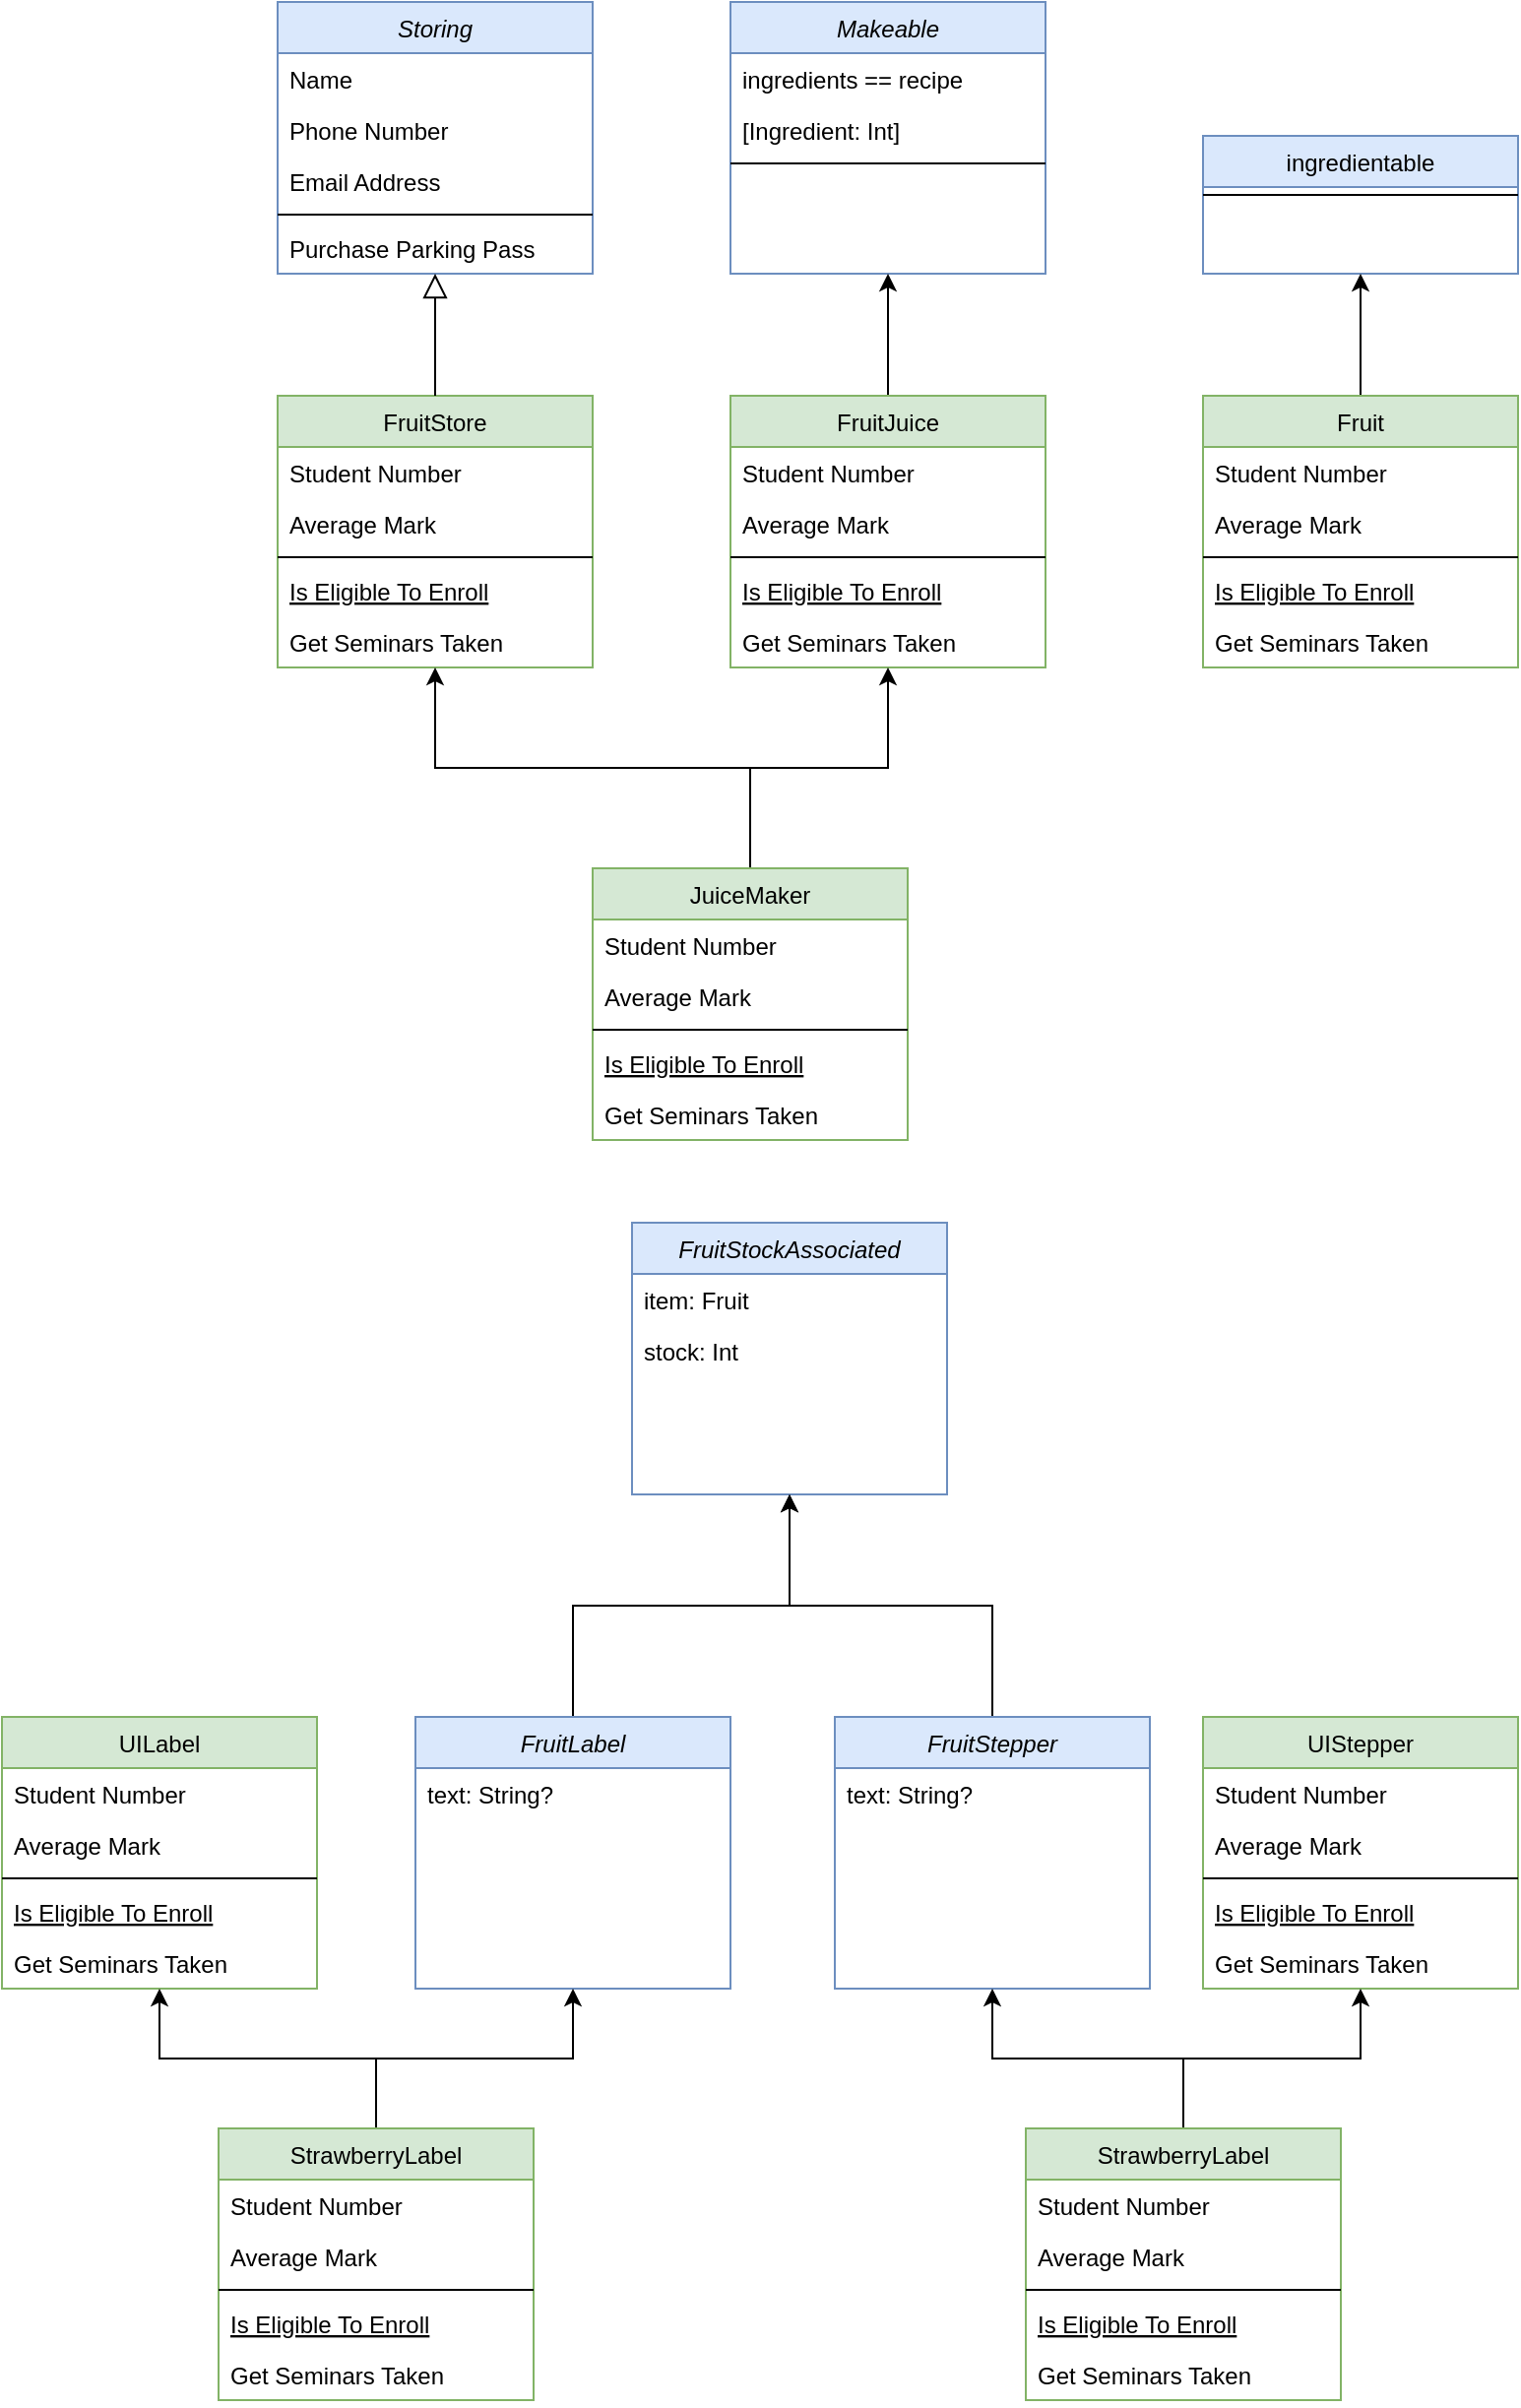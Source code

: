 <mxfile version="20.8.4" type="github">
  <diagram id="C5RBs43oDa-KdzZeNtuy" name="Page-1">
    <mxGraphModel dx="1583" dy="1017" grid="1" gridSize="10" guides="1" tooltips="1" connect="1" arrows="1" fold="1" page="1" pageScale="1" pageWidth="827" pageHeight="1169" math="0" shadow="0">
      <root>
        <mxCell id="WIyWlLk6GJQsqaUBKTNV-0" />
        <mxCell id="WIyWlLk6GJQsqaUBKTNV-1" parent="WIyWlLk6GJQsqaUBKTNV-0" />
        <mxCell id="zkfFHV4jXpPFQw0GAbJ--0" value="Storing&#xa;" style="swimlane;fontStyle=2;align=center;verticalAlign=top;childLayout=stackLayout;horizontal=1;startSize=26;horizontalStack=0;resizeParent=1;resizeLast=0;collapsible=1;marginBottom=0;rounded=0;shadow=0;strokeWidth=1;fillColor=#dae8fc;strokeColor=#6c8ebf;" parent="WIyWlLk6GJQsqaUBKTNV-1" vertex="1">
          <mxGeometry x="50" y="160" width="160" height="138" as="geometry">
            <mxRectangle x="230" y="140" width="160" height="26" as="alternateBounds" />
          </mxGeometry>
        </mxCell>
        <mxCell id="zkfFHV4jXpPFQw0GAbJ--1" value="Name" style="text;align=left;verticalAlign=top;spacingLeft=4;spacingRight=4;overflow=hidden;rotatable=0;points=[[0,0.5],[1,0.5]];portConstraint=eastwest;" parent="zkfFHV4jXpPFQw0GAbJ--0" vertex="1">
          <mxGeometry y="26" width="160" height="26" as="geometry" />
        </mxCell>
        <mxCell id="zkfFHV4jXpPFQw0GAbJ--2" value="Phone Number" style="text;align=left;verticalAlign=top;spacingLeft=4;spacingRight=4;overflow=hidden;rotatable=0;points=[[0,0.5],[1,0.5]];portConstraint=eastwest;rounded=0;shadow=0;html=0;" parent="zkfFHV4jXpPFQw0GAbJ--0" vertex="1">
          <mxGeometry y="52" width="160" height="26" as="geometry" />
        </mxCell>
        <mxCell id="zkfFHV4jXpPFQw0GAbJ--3" value="Email Address" style="text;align=left;verticalAlign=top;spacingLeft=4;spacingRight=4;overflow=hidden;rotatable=0;points=[[0,0.5],[1,0.5]];portConstraint=eastwest;rounded=0;shadow=0;html=0;" parent="zkfFHV4jXpPFQw0GAbJ--0" vertex="1">
          <mxGeometry y="78" width="160" height="26" as="geometry" />
        </mxCell>
        <mxCell id="zkfFHV4jXpPFQw0GAbJ--4" value="" style="line;html=1;strokeWidth=1;align=left;verticalAlign=middle;spacingTop=-1;spacingLeft=3;spacingRight=3;rotatable=0;labelPosition=right;points=[];portConstraint=eastwest;" parent="zkfFHV4jXpPFQw0GAbJ--0" vertex="1">
          <mxGeometry y="104" width="160" height="8" as="geometry" />
        </mxCell>
        <mxCell id="zkfFHV4jXpPFQw0GAbJ--5" value="Purchase Parking Pass" style="text;align=left;verticalAlign=top;spacingLeft=4;spacingRight=4;overflow=hidden;rotatable=0;points=[[0,0.5],[1,0.5]];portConstraint=eastwest;" parent="zkfFHV4jXpPFQw0GAbJ--0" vertex="1">
          <mxGeometry y="112" width="160" height="26" as="geometry" />
        </mxCell>
        <mxCell id="zkfFHV4jXpPFQw0GAbJ--6" value="FruitStore" style="swimlane;fontStyle=0;align=center;verticalAlign=top;childLayout=stackLayout;horizontal=1;startSize=26;horizontalStack=0;resizeParent=1;resizeLast=0;collapsible=1;marginBottom=0;rounded=0;shadow=0;strokeWidth=1;fillColor=#d5e8d4;strokeColor=#82b366;" parent="WIyWlLk6GJQsqaUBKTNV-1" vertex="1">
          <mxGeometry x="50" y="360" width="160" height="138" as="geometry">
            <mxRectangle x="130" y="380" width="160" height="26" as="alternateBounds" />
          </mxGeometry>
        </mxCell>
        <mxCell id="zkfFHV4jXpPFQw0GAbJ--7" value="Student Number" style="text;align=left;verticalAlign=top;spacingLeft=4;spacingRight=4;overflow=hidden;rotatable=0;points=[[0,0.5],[1,0.5]];portConstraint=eastwest;" parent="zkfFHV4jXpPFQw0GAbJ--6" vertex="1">
          <mxGeometry y="26" width="160" height="26" as="geometry" />
        </mxCell>
        <mxCell id="zkfFHV4jXpPFQw0GAbJ--8" value="Average Mark" style="text;align=left;verticalAlign=top;spacingLeft=4;spacingRight=4;overflow=hidden;rotatable=0;points=[[0,0.5],[1,0.5]];portConstraint=eastwest;rounded=0;shadow=0;html=0;" parent="zkfFHV4jXpPFQw0GAbJ--6" vertex="1">
          <mxGeometry y="52" width="160" height="26" as="geometry" />
        </mxCell>
        <mxCell id="zkfFHV4jXpPFQw0GAbJ--9" value="" style="line;html=1;strokeWidth=1;align=left;verticalAlign=middle;spacingTop=-1;spacingLeft=3;spacingRight=3;rotatable=0;labelPosition=right;points=[];portConstraint=eastwest;" parent="zkfFHV4jXpPFQw0GAbJ--6" vertex="1">
          <mxGeometry y="78" width="160" height="8" as="geometry" />
        </mxCell>
        <mxCell id="zkfFHV4jXpPFQw0GAbJ--10" value="Is Eligible To Enroll" style="text;align=left;verticalAlign=top;spacingLeft=4;spacingRight=4;overflow=hidden;rotatable=0;points=[[0,0.5],[1,0.5]];portConstraint=eastwest;fontStyle=4" parent="zkfFHV4jXpPFQw0GAbJ--6" vertex="1">
          <mxGeometry y="86" width="160" height="26" as="geometry" />
        </mxCell>
        <mxCell id="zkfFHV4jXpPFQw0GAbJ--11" value="Get Seminars Taken" style="text;align=left;verticalAlign=top;spacingLeft=4;spacingRight=4;overflow=hidden;rotatable=0;points=[[0,0.5],[1,0.5]];portConstraint=eastwest;" parent="zkfFHV4jXpPFQw0GAbJ--6" vertex="1">
          <mxGeometry y="112" width="160" height="26" as="geometry" />
        </mxCell>
        <mxCell id="zkfFHV4jXpPFQw0GAbJ--12" value="" style="endArrow=block;endSize=10;endFill=0;shadow=0;strokeWidth=1;rounded=0;edgeStyle=elbowEdgeStyle;elbow=vertical;" parent="WIyWlLk6GJQsqaUBKTNV-1" source="zkfFHV4jXpPFQw0GAbJ--6" target="zkfFHV4jXpPFQw0GAbJ--0" edge="1">
          <mxGeometry width="160" relative="1" as="geometry">
            <mxPoint x="200" y="203" as="sourcePoint" />
            <mxPoint x="200" y="203" as="targetPoint" />
          </mxGeometry>
        </mxCell>
        <mxCell id="9W4ekeSGM1psYJZHXRHZ-0" value="Makeable" style="swimlane;fontStyle=2;align=center;verticalAlign=top;childLayout=stackLayout;horizontal=1;startSize=26;horizontalStack=0;resizeParent=1;resizeLast=0;collapsible=1;marginBottom=0;rounded=0;shadow=0;strokeWidth=1;fillColor=#dae8fc;strokeColor=#6c8ebf;" vertex="1" parent="WIyWlLk6GJQsqaUBKTNV-1">
          <mxGeometry x="280" y="160" width="160" height="138" as="geometry">
            <mxRectangle x="230" y="140" width="160" height="26" as="alternateBounds" />
          </mxGeometry>
        </mxCell>
        <mxCell id="9W4ekeSGM1psYJZHXRHZ-1" value="ingredients == recipe" style="text;align=left;verticalAlign=top;spacingLeft=4;spacingRight=4;overflow=hidden;rotatable=0;points=[[0,0.5],[1,0.5]];portConstraint=eastwest;" vertex="1" parent="9W4ekeSGM1psYJZHXRHZ-0">
          <mxGeometry y="26" width="160" height="26" as="geometry" />
        </mxCell>
        <mxCell id="9W4ekeSGM1psYJZHXRHZ-5" value="[Ingredient: Int]" style="text;align=left;verticalAlign=top;spacingLeft=4;spacingRight=4;overflow=hidden;rotatable=0;points=[[0,0.5],[1,0.5]];portConstraint=eastwest;" vertex="1" parent="9W4ekeSGM1psYJZHXRHZ-0">
          <mxGeometry y="52" width="160" height="26" as="geometry" />
        </mxCell>
        <mxCell id="9W4ekeSGM1psYJZHXRHZ-4" value="" style="line;html=1;strokeWidth=1;align=left;verticalAlign=middle;spacingTop=-1;spacingLeft=3;spacingRight=3;rotatable=0;labelPosition=right;points=[];portConstraint=eastwest;" vertex="1" parent="9W4ekeSGM1psYJZHXRHZ-0">
          <mxGeometry y="78" width="160" height="8" as="geometry" />
        </mxCell>
        <mxCell id="9W4ekeSGM1psYJZHXRHZ-9" value="ingredientable" style="swimlane;fontStyle=0;align=center;verticalAlign=top;childLayout=stackLayout;horizontal=1;startSize=26;horizontalStack=0;resizeParent=1;resizeLast=0;collapsible=1;marginBottom=0;rounded=0;shadow=0;strokeWidth=1;fillColor=#dae8fc;strokeColor=#6c8ebf;" vertex="1" parent="WIyWlLk6GJQsqaUBKTNV-1">
          <mxGeometry x="520" y="228" width="160" height="70" as="geometry">
            <mxRectangle x="340" y="380" width="170" height="26" as="alternateBounds" />
          </mxGeometry>
        </mxCell>
        <mxCell id="9W4ekeSGM1psYJZHXRHZ-11" value="" style="line;html=1;strokeWidth=1;align=left;verticalAlign=middle;spacingTop=-1;spacingLeft=3;spacingRight=3;rotatable=0;labelPosition=right;points=[];portConstraint=eastwest;" vertex="1" parent="9W4ekeSGM1psYJZHXRHZ-9">
          <mxGeometry y="26" width="160" height="8" as="geometry" />
        </mxCell>
        <mxCell id="9W4ekeSGM1psYJZHXRHZ-36" style="edgeStyle=orthogonalEdgeStyle;rounded=0;orthogonalLoop=1;jettySize=auto;html=1;exitX=0.5;exitY=0;exitDx=0;exitDy=0;" edge="1" parent="WIyWlLk6GJQsqaUBKTNV-1" source="9W4ekeSGM1psYJZHXRHZ-13" target="9W4ekeSGM1psYJZHXRHZ-0">
          <mxGeometry relative="1" as="geometry">
            <mxPoint x="360" y="280" as="targetPoint" />
          </mxGeometry>
        </mxCell>
        <mxCell id="9W4ekeSGM1psYJZHXRHZ-13" value="FruitJuice" style="swimlane;fontStyle=0;align=center;verticalAlign=top;childLayout=stackLayout;horizontal=1;startSize=26;horizontalStack=0;resizeParent=1;resizeLast=0;collapsible=1;marginBottom=0;rounded=0;shadow=0;strokeWidth=1;fillColor=#d5e8d4;strokeColor=#82b366;" vertex="1" parent="WIyWlLk6GJQsqaUBKTNV-1">
          <mxGeometry x="280" y="360" width="160" height="138" as="geometry">
            <mxRectangle x="130" y="380" width="160" height="26" as="alternateBounds" />
          </mxGeometry>
        </mxCell>
        <mxCell id="9W4ekeSGM1psYJZHXRHZ-14" value="Student Number" style="text;align=left;verticalAlign=top;spacingLeft=4;spacingRight=4;overflow=hidden;rotatable=0;points=[[0,0.5],[1,0.5]];portConstraint=eastwest;" vertex="1" parent="9W4ekeSGM1psYJZHXRHZ-13">
          <mxGeometry y="26" width="160" height="26" as="geometry" />
        </mxCell>
        <mxCell id="9W4ekeSGM1psYJZHXRHZ-15" value="Average Mark" style="text;align=left;verticalAlign=top;spacingLeft=4;spacingRight=4;overflow=hidden;rotatable=0;points=[[0,0.5],[1,0.5]];portConstraint=eastwest;rounded=0;shadow=0;html=0;" vertex="1" parent="9W4ekeSGM1psYJZHXRHZ-13">
          <mxGeometry y="52" width="160" height="26" as="geometry" />
        </mxCell>
        <mxCell id="9W4ekeSGM1psYJZHXRHZ-16" value="" style="line;html=1;strokeWidth=1;align=left;verticalAlign=middle;spacingTop=-1;spacingLeft=3;spacingRight=3;rotatable=0;labelPosition=right;points=[];portConstraint=eastwest;" vertex="1" parent="9W4ekeSGM1psYJZHXRHZ-13">
          <mxGeometry y="78" width="160" height="8" as="geometry" />
        </mxCell>
        <mxCell id="9W4ekeSGM1psYJZHXRHZ-17" value="Is Eligible To Enroll" style="text;align=left;verticalAlign=top;spacingLeft=4;spacingRight=4;overflow=hidden;rotatable=0;points=[[0,0.5],[1,0.5]];portConstraint=eastwest;fontStyle=4" vertex="1" parent="9W4ekeSGM1psYJZHXRHZ-13">
          <mxGeometry y="86" width="160" height="26" as="geometry" />
        </mxCell>
        <mxCell id="9W4ekeSGM1psYJZHXRHZ-18" value="Get Seminars Taken" style="text;align=left;verticalAlign=top;spacingLeft=4;spacingRight=4;overflow=hidden;rotatable=0;points=[[0,0.5],[1,0.5]];portConstraint=eastwest;" vertex="1" parent="9W4ekeSGM1psYJZHXRHZ-13">
          <mxGeometry y="112" width="160" height="26" as="geometry" />
        </mxCell>
        <mxCell id="9W4ekeSGM1psYJZHXRHZ-87" style="edgeStyle=orthogonalEdgeStyle;rounded=0;orthogonalLoop=1;jettySize=auto;html=1;" edge="1" parent="WIyWlLk6GJQsqaUBKTNV-1" source="9W4ekeSGM1psYJZHXRHZ-22" target="9W4ekeSGM1psYJZHXRHZ-9">
          <mxGeometry relative="1" as="geometry" />
        </mxCell>
        <mxCell id="9W4ekeSGM1psYJZHXRHZ-22" value="Fruit" style="swimlane;fontStyle=0;align=center;verticalAlign=top;childLayout=stackLayout;horizontal=1;startSize=26;horizontalStack=0;resizeParent=1;resizeLast=0;collapsible=1;marginBottom=0;rounded=0;shadow=0;strokeWidth=1;fillColor=#d5e8d4;strokeColor=#82b366;" vertex="1" parent="WIyWlLk6GJQsqaUBKTNV-1">
          <mxGeometry x="520" y="360" width="160" height="138" as="geometry">
            <mxRectangle x="130" y="380" width="160" height="26" as="alternateBounds" />
          </mxGeometry>
        </mxCell>
        <mxCell id="9W4ekeSGM1psYJZHXRHZ-23" value="Student Number" style="text;align=left;verticalAlign=top;spacingLeft=4;spacingRight=4;overflow=hidden;rotatable=0;points=[[0,0.5],[1,0.5]];portConstraint=eastwest;" vertex="1" parent="9W4ekeSGM1psYJZHXRHZ-22">
          <mxGeometry y="26" width="160" height="26" as="geometry" />
        </mxCell>
        <mxCell id="9W4ekeSGM1psYJZHXRHZ-24" value="Average Mark" style="text;align=left;verticalAlign=top;spacingLeft=4;spacingRight=4;overflow=hidden;rotatable=0;points=[[0,0.5],[1,0.5]];portConstraint=eastwest;rounded=0;shadow=0;html=0;" vertex="1" parent="9W4ekeSGM1psYJZHXRHZ-22">
          <mxGeometry y="52" width="160" height="26" as="geometry" />
        </mxCell>
        <mxCell id="9W4ekeSGM1psYJZHXRHZ-25" value="" style="line;html=1;strokeWidth=1;align=left;verticalAlign=middle;spacingTop=-1;spacingLeft=3;spacingRight=3;rotatable=0;labelPosition=right;points=[];portConstraint=eastwest;" vertex="1" parent="9W4ekeSGM1psYJZHXRHZ-22">
          <mxGeometry y="78" width="160" height="8" as="geometry" />
        </mxCell>
        <mxCell id="9W4ekeSGM1psYJZHXRHZ-26" value="Is Eligible To Enroll" style="text;align=left;verticalAlign=top;spacingLeft=4;spacingRight=4;overflow=hidden;rotatable=0;points=[[0,0.5],[1,0.5]];portConstraint=eastwest;fontStyle=4" vertex="1" parent="9W4ekeSGM1psYJZHXRHZ-22">
          <mxGeometry y="86" width="160" height="26" as="geometry" />
        </mxCell>
        <mxCell id="9W4ekeSGM1psYJZHXRHZ-27" value="Get Seminars Taken" style="text;align=left;verticalAlign=top;spacingLeft=4;spacingRight=4;overflow=hidden;rotatable=0;points=[[0,0.5],[1,0.5]];portConstraint=eastwest;" vertex="1" parent="9W4ekeSGM1psYJZHXRHZ-22">
          <mxGeometry y="112" width="160" height="26" as="geometry" />
        </mxCell>
        <mxCell id="9W4ekeSGM1psYJZHXRHZ-34" style="edgeStyle=orthogonalEdgeStyle;rounded=0;orthogonalLoop=1;jettySize=auto;html=1;" edge="1" parent="WIyWlLk6GJQsqaUBKTNV-1" source="9W4ekeSGM1psYJZHXRHZ-28" target="zkfFHV4jXpPFQw0GAbJ--6">
          <mxGeometry relative="1" as="geometry" />
        </mxCell>
        <mxCell id="9W4ekeSGM1psYJZHXRHZ-35" style="edgeStyle=orthogonalEdgeStyle;rounded=0;orthogonalLoop=1;jettySize=auto;html=1;exitX=0.5;exitY=0;exitDx=0;exitDy=0;" edge="1" parent="WIyWlLk6GJQsqaUBKTNV-1" source="9W4ekeSGM1psYJZHXRHZ-28" target="9W4ekeSGM1psYJZHXRHZ-13">
          <mxGeometry relative="1" as="geometry" />
        </mxCell>
        <mxCell id="9W4ekeSGM1psYJZHXRHZ-28" value="JuiceMaker" style="swimlane;fontStyle=0;align=center;verticalAlign=top;childLayout=stackLayout;horizontal=1;startSize=26;horizontalStack=0;resizeParent=1;resizeLast=0;collapsible=1;marginBottom=0;rounded=0;shadow=0;strokeWidth=1;fillColor=#d5e8d4;strokeColor=#82b366;" vertex="1" parent="WIyWlLk6GJQsqaUBKTNV-1">
          <mxGeometry x="210" y="600" width="160" height="138" as="geometry">
            <mxRectangle x="130" y="380" width="160" height="26" as="alternateBounds" />
          </mxGeometry>
        </mxCell>
        <mxCell id="9W4ekeSGM1psYJZHXRHZ-29" value="Student Number" style="text;align=left;verticalAlign=top;spacingLeft=4;spacingRight=4;overflow=hidden;rotatable=0;points=[[0,0.5],[1,0.5]];portConstraint=eastwest;" vertex="1" parent="9W4ekeSGM1psYJZHXRHZ-28">
          <mxGeometry y="26" width="160" height="26" as="geometry" />
        </mxCell>
        <mxCell id="9W4ekeSGM1psYJZHXRHZ-30" value="Average Mark" style="text;align=left;verticalAlign=top;spacingLeft=4;spacingRight=4;overflow=hidden;rotatable=0;points=[[0,0.5],[1,0.5]];portConstraint=eastwest;rounded=0;shadow=0;html=0;" vertex="1" parent="9W4ekeSGM1psYJZHXRHZ-28">
          <mxGeometry y="52" width="160" height="26" as="geometry" />
        </mxCell>
        <mxCell id="9W4ekeSGM1psYJZHXRHZ-31" value="" style="line;html=1;strokeWidth=1;align=left;verticalAlign=middle;spacingTop=-1;spacingLeft=3;spacingRight=3;rotatable=0;labelPosition=right;points=[];portConstraint=eastwest;" vertex="1" parent="9W4ekeSGM1psYJZHXRHZ-28">
          <mxGeometry y="78" width="160" height="8" as="geometry" />
        </mxCell>
        <mxCell id="9W4ekeSGM1psYJZHXRHZ-32" value="Is Eligible To Enroll" style="text;align=left;verticalAlign=top;spacingLeft=4;spacingRight=4;overflow=hidden;rotatable=0;points=[[0,0.5],[1,0.5]];portConstraint=eastwest;fontStyle=4" vertex="1" parent="9W4ekeSGM1psYJZHXRHZ-28">
          <mxGeometry y="86" width="160" height="26" as="geometry" />
        </mxCell>
        <mxCell id="9W4ekeSGM1psYJZHXRHZ-33" value="Get Seminars Taken" style="text;align=left;verticalAlign=top;spacingLeft=4;spacingRight=4;overflow=hidden;rotatable=0;points=[[0,0.5],[1,0.5]];portConstraint=eastwest;" vertex="1" parent="9W4ekeSGM1psYJZHXRHZ-28">
          <mxGeometry y="112" width="160" height="26" as="geometry" />
        </mxCell>
        <mxCell id="9W4ekeSGM1psYJZHXRHZ-38" value="FruitStockAssociated" style="swimlane;fontStyle=2;align=center;verticalAlign=top;childLayout=stackLayout;horizontal=1;startSize=26;horizontalStack=0;resizeParent=1;resizeLast=0;collapsible=1;marginBottom=0;rounded=0;shadow=0;strokeWidth=1;fillColor=#dae8fc;strokeColor=#6c8ebf;" vertex="1" parent="WIyWlLk6GJQsqaUBKTNV-1">
          <mxGeometry x="230" y="780" width="160" height="138" as="geometry">
            <mxRectangle x="230" y="140" width="160" height="26" as="alternateBounds" />
          </mxGeometry>
        </mxCell>
        <mxCell id="9W4ekeSGM1psYJZHXRHZ-39" value="item: Fruit" style="text;align=left;verticalAlign=top;spacingLeft=4;spacingRight=4;overflow=hidden;rotatable=0;points=[[0,0.5],[1,0.5]];portConstraint=eastwest;" vertex="1" parent="9W4ekeSGM1psYJZHXRHZ-38">
          <mxGeometry y="26" width="160" height="26" as="geometry" />
        </mxCell>
        <mxCell id="9W4ekeSGM1psYJZHXRHZ-40" value="stock: Int&#xa;" style="text;align=left;verticalAlign=top;spacingLeft=4;spacingRight=4;overflow=hidden;rotatable=0;points=[[0,0.5],[1,0.5]];portConstraint=eastwest;rounded=0;shadow=0;html=0;" vertex="1" parent="9W4ekeSGM1psYJZHXRHZ-38">
          <mxGeometry y="52" width="160" height="26" as="geometry" />
        </mxCell>
        <mxCell id="9W4ekeSGM1psYJZHXRHZ-50" style="edgeStyle=orthogonalEdgeStyle;rounded=0;orthogonalLoop=1;jettySize=auto;html=1;" edge="1" parent="WIyWlLk6GJQsqaUBKTNV-1" source="9W4ekeSGM1psYJZHXRHZ-46" target="9W4ekeSGM1psYJZHXRHZ-38">
          <mxGeometry relative="1" as="geometry" />
        </mxCell>
        <mxCell id="9W4ekeSGM1psYJZHXRHZ-46" value="FruitLabel" style="swimlane;fontStyle=2;align=center;verticalAlign=top;childLayout=stackLayout;horizontal=1;startSize=26;horizontalStack=0;resizeParent=1;resizeLast=0;collapsible=1;marginBottom=0;rounded=0;shadow=0;strokeWidth=1;fillColor=#dae8fc;strokeColor=#6c8ebf;" vertex="1" parent="WIyWlLk6GJQsqaUBKTNV-1">
          <mxGeometry x="120" y="1031" width="160" height="138" as="geometry">
            <mxRectangle x="230" y="140" width="160" height="26" as="alternateBounds" />
          </mxGeometry>
        </mxCell>
        <mxCell id="9W4ekeSGM1psYJZHXRHZ-47" value="text: String?" style="text;align=left;verticalAlign=top;spacingLeft=4;spacingRight=4;overflow=hidden;rotatable=0;points=[[0,0.5],[1,0.5]];portConstraint=eastwest;" vertex="1" parent="9W4ekeSGM1psYJZHXRHZ-46">
          <mxGeometry y="26" width="160" height="26" as="geometry" />
        </mxCell>
        <mxCell id="9W4ekeSGM1psYJZHXRHZ-53" value="UILabel" style="swimlane;fontStyle=0;align=center;verticalAlign=top;childLayout=stackLayout;horizontal=1;startSize=26;horizontalStack=0;resizeParent=1;resizeLast=0;collapsible=1;marginBottom=0;rounded=0;shadow=0;strokeWidth=1;fillColor=#d5e8d4;strokeColor=#82b366;" vertex="1" parent="WIyWlLk6GJQsqaUBKTNV-1">
          <mxGeometry x="-90" y="1031" width="160" height="138" as="geometry">
            <mxRectangle x="130" y="380" width="160" height="26" as="alternateBounds" />
          </mxGeometry>
        </mxCell>
        <mxCell id="9W4ekeSGM1psYJZHXRHZ-54" value="Student Number" style="text;align=left;verticalAlign=top;spacingLeft=4;spacingRight=4;overflow=hidden;rotatable=0;points=[[0,0.5],[1,0.5]];portConstraint=eastwest;" vertex="1" parent="9W4ekeSGM1psYJZHXRHZ-53">
          <mxGeometry y="26" width="160" height="26" as="geometry" />
        </mxCell>
        <mxCell id="9W4ekeSGM1psYJZHXRHZ-55" value="Average Mark" style="text;align=left;verticalAlign=top;spacingLeft=4;spacingRight=4;overflow=hidden;rotatable=0;points=[[0,0.5],[1,0.5]];portConstraint=eastwest;rounded=0;shadow=0;html=0;" vertex="1" parent="9W4ekeSGM1psYJZHXRHZ-53">
          <mxGeometry y="52" width="160" height="26" as="geometry" />
        </mxCell>
        <mxCell id="9W4ekeSGM1psYJZHXRHZ-56" value="" style="line;html=1;strokeWidth=1;align=left;verticalAlign=middle;spacingTop=-1;spacingLeft=3;spacingRight=3;rotatable=0;labelPosition=right;points=[];portConstraint=eastwest;" vertex="1" parent="9W4ekeSGM1psYJZHXRHZ-53">
          <mxGeometry y="78" width="160" height="8" as="geometry" />
        </mxCell>
        <mxCell id="9W4ekeSGM1psYJZHXRHZ-57" value="Is Eligible To Enroll" style="text;align=left;verticalAlign=top;spacingLeft=4;spacingRight=4;overflow=hidden;rotatable=0;points=[[0,0.5],[1,0.5]];portConstraint=eastwest;fontStyle=4" vertex="1" parent="9W4ekeSGM1psYJZHXRHZ-53">
          <mxGeometry y="86" width="160" height="26" as="geometry" />
        </mxCell>
        <mxCell id="9W4ekeSGM1psYJZHXRHZ-58" value="Get Seminars Taken" style="text;align=left;verticalAlign=top;spacingLeft=4;spacingRight=4;overflow=hidden;rotatable=0;points=[[0,0.5],[1,0.5]];portConstraint=eastwest;" vertex="1" parent="9W4ekeSGM1psYJZHXRHZ-53">
          <mxGeometry y="112" width="160" height="26" as="geometry" />
        </mxCell>
        <mxCell id="9W4ekeSGM1psYJZHXRHZ-75" style="edgeStyle=orthogonalEdgeStyle;rounded=0;orthogonalLoop=1;jettySize=auto;html=1;" edge="1" parent="WIyWlLk6GJQsqaUBKTNV-1" source="9W4ekeSGM1psYJZHXRHZ-59" target="9W4ekeSGM1psYJZHXRHZ-53">
          <mxGeometry relative="1" as="geometry" />
        </mxCell>
        <mxCell id="9W4ekeSGM1psYJZHXRHZ-76" style="edgeStyle=orthogonalEdgeStyle;rounded=0;orthogonalLoop=1;jettySize=auto;html=1;" edge="1" parent="WIyWlLk6GJQsqaUBKTNV-1" source="9W4ekeSGM1psYJZHXRHZ-59" target="9W4ekeSGM1psYJZHXRHZ-46">
          <mxGeometry relative="1" as="geometry" />
        </mxCell>
        <mxCell id="9W4ekeSGM1psYJZHXRHZ-59" value="StrawberryLabel" style="swimlane;fontStyle=0;align=center;verticalAlign=top;childLayout=stackLayout;horizontal=1;startSize=26;horizontalStack=0;resizeParent=1;resizeLast=0;collapsible=1;marginBottom=0;rounded=0;shadow=0;strokeWidth=1;fillColor=#d5e8d4;strokeColor=#82b366;" vertex="1" parent="WIyWlLk6GJQsqaUBKTNV-1">
          <mxGeometry x="20" y="1240" width="160" height="138" as="geometry">
            <mxRectangle x="130" y="380" width="160" height="26" as="alternateBounds" />
          </mxGeometry>
        </mxCell>
        <mxCell id="9W4ekeSGM1psYJZHXRHZ-60" value="Student Number" style="text;align=left;verticalAlign=top;spacingLeft=4;spacingRight=4;overflow=hidden;rotatable=0;points=[[0,0.5],[1,0.5]];portConstraint=eastwest;" vertex="1" parent="9W4ekeSGM1psYJZHXRHZ-59">
          <mxGeometry y="26" width="160" height="26" as="geometry" />
        </mxCell>
        <mxCell id="9W4ekeSGM1psYJZHXRHZ-61" value="Average Mark" style="text;align=left;verticalAlign=top;spacingLeft=4;spacingRight=4;overflow=hidden;rotatable=0;points=[[0,0.5],[1,0.5]];portConstraint=eastwest;rounded=0;shadow=0;html=0;" vertex="1" parent="9W4ekeSGM1psYJZHXRHZ-59">
          <mxGeometry y="52" width="160" height="26" as="geometry" />
        </mxCell>
        <mxCell id="9W4ekeSGM1psYJZHXRHZ-62" value="" style="line;html=1;strokeWidth=1;align=left;verticalAlign=middle;spacingTop=-1;spacingLeft=3;spacingRight=3;rotatable=0;labelPosition=right;points=[];portConstraint=eastwest;" vertex="1" parent="9W4ekeSGM1psYJZHXRHZ-59">
          <mxGeometry y="78" width="160" height="8" as="geometry" />
        </mxCell>
        <mxCell id="9W4ekeSGM1psYJZHXRHZ-63" value="Is Eligible To Enroll" style="text;align=left;verticalAlign=top;spacingLeft=4;spacingRight=4;overflow=hidden;rotatable=0;points=[[0,0.5],[1,0.5]];portConstraint=eastwest;fontStyle=4" vertex="1" parent="9W4ekeSGM1psYJZHXRHZ-59">
          <mxGeometry y="86" width="160" height="26" as="geometry" />
        </mxCell>
        <mxCell id="9W4ekeSGM1psYJZHXRHZ-64" value="Get Seminars Taken" style="text;align=left;verticalAlign=top;spacingLeft=4;spacingRight=4;overflow=hidden;rotatable=0;points=[[0,0.5],[1,0.5]];portConstraint=eastwest;" vertex="1" parent="9W4ekeSGM1psYJZHXRHZ-59">
          <mxGeometry y="112" width="160" height="26" as="geometry" />
        </mxCell>
        <mxCell id="9W4ekeSGM1psYJZHXRHZ-67" style="edgeStyle=orthogonalEdgeStyle;rounded=0;orthogonalLoop=1;jettySize=auto;html=1;" edge="1" parent="WIyWlLk6GJQsqaUBKTNV-1" source="9W4ekeSGM1psYJZHXRHZ-65" target="9W4ekeSGM1psYJZHXRHZ-38">
          <mxGeometry relative="1" as="geometry" />
        </mxCell>
        <mxCell id="9W4ekeSGM1psYJZHXRHZ-65" value="FruitStepper" style="swimlane;fontStyle=2;align=center;verticalAlign=top;childLayout=stackLayout;horizontal=1;startSize=26;horizontalStack=0;resizeParent=1;resizeLast=0;collapsible=1;marginBottom=0;rounded=0;shadow=0;strokeWidth=1;fillColor=#dae8fc;strokeColor=#6c8ebf;" vertex="1" parent="WIyWlLk6GJQsqaUBKTNV-1">
          <mxGeometry x="333" y="1031" width="160" height="138" as="geometry">
            <mxRectangle x="230" y="140" width="160" height="26" as="alternateBounds" />
          </mxGeometry>
        </mxCell>
        <mxCell id="9W4ekeSGM1psYJZHXRHZ-66" value="text: String?" style="text;align=left;verticalAlign=top;spacingLeft=4;spacingRight=4;overflow=hidden;rotatable=0;points=[[0,0.5],[1,0.5]];portConstraint=eastwest;" vertex="1" parent="9W4ekeSGM1psYJZHXRHZ-65">
          <mxGeometry y="26" width="160" height="26" as="geometry" />
        </mxCell>
        <mxCell id="9W4ekeSGM1psYJZHXRHZ-68" value="UIStepper" style="swimlane;fontStyle=0;align=center;verticalAlign=top;childLayout=stackLayout;horizontal=1;startSize=26;horizontalStack=0;resizeParent=1;resizeLast=0;collapsible=1;marginBottom=0;rounded=0;shadow=0;strokeWidth=1;fillColor=#d5e8d4;strokeColor=#82b366;" vertex="1" parent="WIyWlLk6GJQsqaUBKTNV-1">
          <mxGeometry x="520" y="1031" width="160" height="138" as="geometry">
            <mxRectangle x="130" y="380" width="160" height="26" as="alternateBounds" />
          </mxGeometry>
        </mxCell>
        <mxCell id="9W4ekeSGM1psYJZHXRHZ-69" value="Student Number" style="text;align=left;verticalAlign=top;spacingLeft=4;spacingRight=4;overflow=hidden;rotatable=0;points=[[0,0.5],[1,0.5]];portConstraint=eastwest;" vertex="1" parent="9W4ekeSGM1psYJZHXRHZ-68">
          <mxGeometry y="26" width="160" height="26" as="geometry" />
        </mxCell>
        <mxCell id="9W4ekeSGM1psYJZHXRHZ-70" value="Average Mark" style="text;align=left;verticalAlign=top;spacingLeft=4;spacingRight=4;overflow=hidden;rotatable=0;points=[[0,0.5],[1,0.5]];portConstraint=eastwest;rounded=0;shadow=0;html=0;" vertex="1" parent="9W4ekeSGM1psYJZHXRHZ-68">
          <mxGeometry y="52" width="160" height="26" as="geometry" />
        </mxCell>
        <mxCell id="9W4ekeSGM1psYJZHXRHZ-71" value="" style="line;html=1;strokeWidth=1;align=left;verticalAlign=middle;spacingTop=-1;spacingLeft=3;spacingRight=3;rotatable=0;labelPosition=right;points=[];portConstraint=eastwest;" vertex="1" parent="9W4ekeSGM1psYJZHXRHZ-68">
          <mxGeometry y="78" width="160" height="8" as="geometry" />
        </mxCell>
        <mxCell id="9W4ekeSGM1psYJZHXRHZ-72" value="Is Eligible To Enroll" style="text;align=left;verticalAlign=top;spacingLeft=4;spacingRight=4;overflow=hidden;rotatable=0;points=[[0,0.5],[1,0.5]];portConstraint=eastwest;fontStyle=4" vertex="1" parent="9W4ekeSGM1psYJZHXRHZ-68">
          <mxGeometry y="86" width="160" height="26" as="geometry" />
        </mxCell>
        <mxCell id="9W4ekeSGM1psYJZHXRHZ-73" value="Get Seminars Taken" style="text;align=left;verticalAlign=top;spacingLeft=4;spacingRight=4;overflow=hidden;rotatable=0;points=[[0,0.5],[1,0.5]];portConstraint=eastwest;" vertex="1" parent="9W4ekeSGM1psYJZHXRHZ-68">
          <mxGeometry y="112" width="160" height="26" as="geometry" />
        </mxCell>
        <mxCell id="9W4ekeSGM1psYJZHXRHZ-84" style="edgeStyle=orthogonalEdgeStyle;rounded=0;orthogonalLoop=1;jettySize=auto;html=1;" edge="1" parent="WIyWlLk6GJQsqaUBKTNV-1" source="9W4ekeSGM1psYJZHXRHZ-77" target="9W4ekeSGM1psYJZHXRHZ-65">
          <mxGeometry relative="1" as="geometry" />
        </mxCell>
        <mxCell id="9W4ekeSGM1psYJZHXRHZ-85" style="edgeStyle=orthogonalEdgeStyle;rounded=0;orthogonalLoop=1;jettySize=auto;html=1;" edge="1" parent="WIyWlLk6GJQsqaUBKTNV-1" source="9W4ekeSGM1psYJZHXRHZ-77" target="9W4ekeSGM1psYJZHXRHZ-68">
          <mxGeometry relative="1" as="geometry" />
        </mxCell>
        <mxCell id="9W4ekeSGM1psYJZHXRHZ-77" value="StrawberryLabel" style="swimlane;fontStyle=0;align=center;verticalAlign=top;childLayout=stackLayout;horizontal=1;startSize=26;horizontalStack=0;resizeParent=1;resizeLast=0;collapsible=1;marginBottom=0;rounded=0;shadow=0;strokeWidth=1;fillColor=#d5e8d4;strokeColor=#82b366;" vertex="1" parent="WIyWlLk6GJQsqaUBKTNV-1">
          <mxGeometry x="430" y="1240" width="160" height="138" as="geometry">
            <mxRectangle x="130" y="380" width="160" height="26" as="alternateBounds" />
          </mxGeometry>
        </mxCell>
        <mxCell id="9W4ekeSGM1psYJZHXRHZ-78" value="Student Number" style="text;align=left;verticalAlign=top;spacingLeft=4;spacingRight=4;overflow=hidden;rotatable=0;points=[[0,0.5],[1,0.5]];portConstraint=eastwest;" vertex="1" parent="9W4ekeSGM1psYJZHXRHZ-77">
          <mxGeometry y="26" width="160" height="26" as="geometry" />
        </mxCell>
        <mxCell id="9W4ekeSGM1psYJZHXRHZ-79" value="Average Mark" style="text;align=left;verticalAlign=top;spacingLeft=4;spacingRight=4;overflow=hidden;rotatable=0;points=[[0,0.5],[1,0.5]];portConstraint=eastwest;rounded=0;shadow=0;html=0;" vertex="1" parent="9W4ekeSGM1psYJZHXRHZ-77">
          <mxGeometry y="52" width="160" height="26" as="geometry" />
        </mxCell>
        <mxCell id="9W4ekeSGM1psYJZHXRHZ-80" value="" style="line;html=1;strokeWidth=1;align=left;verticalAlign=middle;spacingTop=-1;spacingLeft=3;spacingRight=3;rotatable=0;labelPosition=right;points=[];portConstraint=eastwest;" vertex="1" parent="9W4ekeSGM1psYJZHXRHZ-77">
          <mxGeometry y="78" width="160" height="8" as="geometry" />
        </mxCell>
        <mxCell id="9W4ekeSGM1psYJZHXRHZ-81" value="Is Eligible To Enroll" style="text;align=left;verticalAlign=top;spacingLeft=4;spacingRight=4;overflow=hidden;rotatable=0;points=[[0,0.5],[1,0.5]];portConstraint=eastwest;fontStyle=4" vertex="1" parent="9W4ekeSGM1psYJZHXRHZ-77">
          <mxGeometry y="86" width="160" height="26" as="geometry" />
        </mxCell>
        <mxCell id="9W4ekeSGM1psYJZHXRHZ-82" value="Get Seminars Taken" style="text;align=left;verticalAlign=top;spacingLeft=4;spacingRight=4;overflow=hidden;rotatable=0;points=[[0,0.5],[1,0.5]];portConstraint=eastwest;" vertex="1" parent="9W4ekeSGM1psYJZHXRHZ-77">
          <mxGeometry y="112" width="160" height="26" as="geometry" />
        </mxCell>
      </root>
    </mxGraphModel>
  </diagram>
</mxfile>
